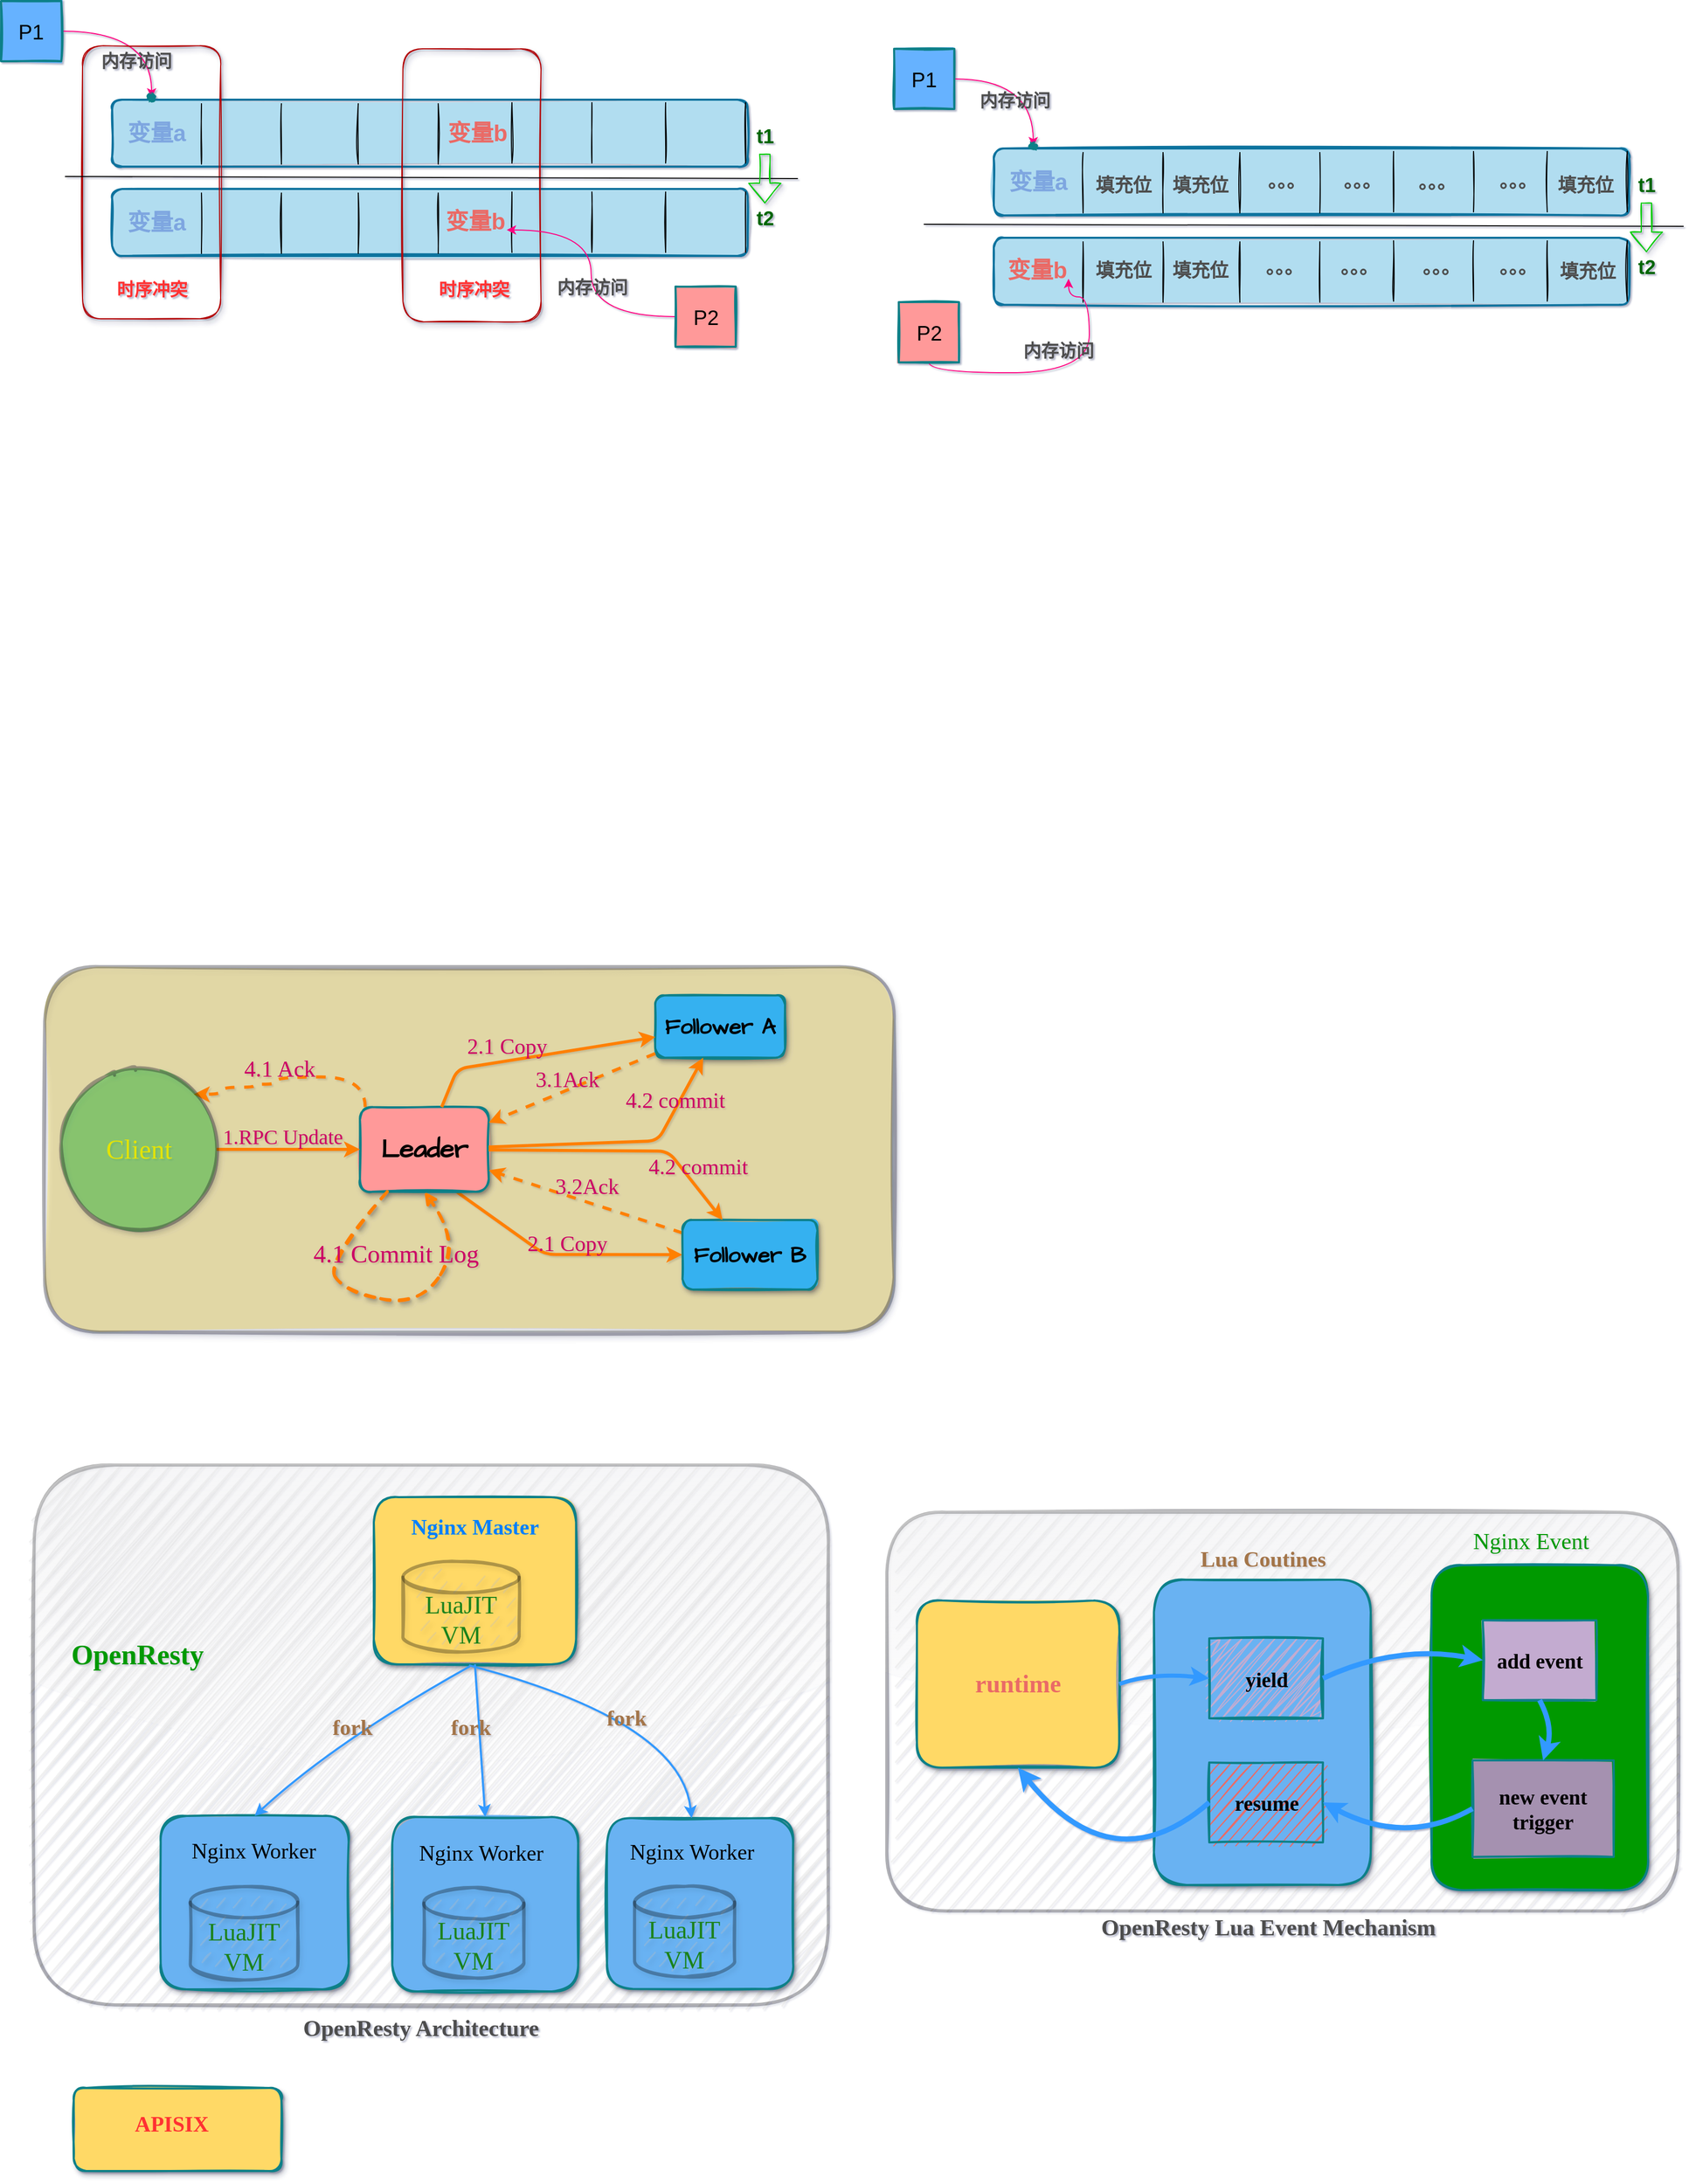 <mxfile>
    <diagram id="GVZY7AuQiqxXfrJP_eS6" name="第 1 页">
        <mxGraphModel dx="1516" dy="-810" grid="1" gridSize="10" guides="1" tooltips="1" connect="1" arrows="1" fold="1" page="0" pageScale="1" pageWidth="827" pageHeight="1169" background="none" math="0" shadow="1">
            <root>
                <mxCell id="0"/>
                <mxCell id="1" parent="0"/>
                <mxCell id="WznCXAJTclXVe1r9-bJw-1" value="&lt;b&gt;&lt;font style=&quot;font-size: 20px&quot; color=&quot;#ffff66&quot;&gt;&lt;br&gt;&lt;/font&gt;&lt;/b&gt;" style="rounded=1;whiteSpace=wrap;html=1;strokeWidth=2;fillWeight=4;hachureGap=8;hachureAngle=45;fillColor=#b1ddf0;sketch=1;strokeColor=#10739e;fillStyle=solid;" parent="1" vertex="1">
                    <mxGeometry x="-193" y="1775" width="612" height="64.5" as="geometry"/>
                </mxCell>
                <mxCell id="WznCXAJTclXVe1r9-bJw-2" value="" style="shape=partialRectangle;whiteSpace=wrap;html=1;top=0;bottom=0;fillColor=none;shadow=0;sketch=1;" parent="1" vertex="1">
                    <mxGeometry x="-107" y="1779" width="77" height="58" as="geometry"/>
                </mxCell>
                <mxCell id="WznCXAJTclXVe1r9-bJw-3" value="" style="shape=partialRectangle;whiteSpace=wrap;html=1;top=0;bottom=0;fillColor=none;sketch=1;" parent="1" vertex="1">
                    <mxGeometry x="44" y="1779" width="77" height="58" as="geometry"/>
                </mxCell>
                <mxCell id="WznCXAJTclXVe1r9-bJw-4" value="" style="shape=partialRectangle;whiteSpace=wrap;html=1;top=0;bottom=0;fillColor=none;sketch=1;" parent="1" vertex="1">
                    <mxGeometry x="192" y="1778" width="77" height="58" as="geometry"/>
                </mxCell>
                <mxCell id="WznCXAJTclXVe1r9-bJw-5" value="" style="shape=partialRectangle;whiteSpace=wrap;html=1;top=0;bottom=0;fillColor=none;sketch=1;" parent="1" vertex="1">
                    <mxGeometry x="340" y="1778" width="77" height="58" as="geometry"/>
                </mxCell>
                <mxCell id="WznCXAJTclXVe1r9-bJw-6" value="&lt;font size=&quot;1&quot; color=&quot;#7ea6e0&quot;&gt;&lt;b style=&quot;font-size: 22px&quot;&gt;变量a&lt;/b&gt;&lt;/font&gt;" style="text;html=1;strokeColor=none;fillColor=none;align=center;verticalAlign=middle;whiteSpace=wrap;rounded=0;shadow=0;sketch=1;" parent="1" vertex="1">
                    <mxGeometry x="-180" y="1793" width="60" height="30" as="geometry"/>
                </mxCell>
                <mxCell id="WznCXAJTclXVe1r9-bJw-7" value="&lt;font size=&quot;1&quot; color=&quot;#ea6b66&quot;&gt;&lt;b style=&quot;font-size: 22px&quot;&gt;变量b&lt;/b&gt;&lt;/font&gt;" style="text;html=1;strokeColor=none;fillColor=none;align=center;verticalAlign=middle;whiteSpace=wrap;rounded=0;shadow=0;sketch=1;" parent="1" vertex="1">
                    <mxGeometry x="129" y="1793" width="60" height="30" as="geometry"/>
                </mxCell>
                <mxCell id="WznCXAJTclXVe1r9-bJw-8" value="&lt;b&gt;&lt;font style=&quot;font-size: 20px&quot; color=&quot;#ffff66&quot;&gt;&lt;br&gt;&lt;/font&gt;&lt;/b&gt;" style="rounded=1;whiteSpace=wrap;html=1;strokeWidth=2;fillWeight=4;hachureGap=8;hachureAngle=45;fillColor=#b1ddf0;sketch=1;strokeColor=#10739e;fillStyle=solid;" parent="1" vertex="1">
                    <mxGeometry x="-193" y="1861" width="612" height="64.5" as="geometry"/>
                </mxCell>
                <mxCell id="WznCXAJTclXVe1r9-bJw-9" value="" style="shape=partialRectangle;whiteSpace=wrap;html=1;top=0;bottom=0;fillColor=none;shadow=0;sketch=1;" parent="1" vertex="1">
                    <mxGeometry x="-107" y="1865" width="77" height="58" as="geometry"/>
                </mxCell>
                <mxCell id="WznCXAJTclXVe1r9-bJw-10" value="" style="shape=partialRectangle;whiteSpace=wrap;html=1;top=0;bottom=0;fillColor=none;sketch=1;" parent="1" vertex="1">
                    <mxGeometry x="44" y="1865" width="77" height="58" as="geometry"/>
                </mxCell>
                <mxCell id="WznCXAJTclXVe1r9-bJw-11" value="" style="shape=partialRectangle;whiteSpace=wrap;html=1;top=0;bottom=0;fillColor=none;sketch=1;" parent="1" vertex="1">
                    <mxGeometry x="192" y="1864" width="77" height="58" as="geometry"/>
                </mxCell>
                <mxCell id="WznCXAJTclXVe1r9-bJw-12" value="" style="shape=partialRectangle;whiteSpace=wrap;html=1;top=0;bottom=0;fillColor=none;sketch=1;" parent="1" vertex="1">
                    <mxGeometry x="340" y="1864" width="77" height="58" as="geometry"/>
                </mxCell>
                <mxCell id="WznCXAJTclXVe1r9-bJw-13" value="" style="edgeStyle=orthogonalEdgeStyle;orthogonalLoop=1;jettySize=auto;html=1;fontSize=22;fontColor=#7EA6E0;curved=1;strokeColor=#FF0080;" parent="1" source="WznCXAJTclXVe1r9-bJw-15" target="WznCXAJTclXVe1r9-bJw-16" edge="1">
                    <mxGeometry relative="1" as="geometry"/>
                </mxCell>
                <mxCell id="WznCXAJTclXVe1r9-bJw-14" value="&lt;b&gt;&lt;font style=&quot;font-size: 17px&quot;&gt;内存访问&lt;/font&gt;&lt;/b&gt;" style="edgeLabel;html=1;align=center;verticalAlign=middle;resizable=0;points=[];fontSize=18;fontColor=#4D4D4D;labelBackgroundColor=none;labelBorderColor=none;" parent="WznCXAJTclXVe1r9-bJw-13" vertex="1" connectable="0">
                    <mxGeometry x="-0.576" y="-3" relative="1" as="geometry">
                        <mxPoint x="40" y="26" as="offset"/>
                    </mxGeometry>
                </mxCell>
                <mxCell id="WznCXAJTclXVe1r9-bJw-15" value="P1" style="whiteSpace=wrap;html=1;fontSize=20;strokeWidth=2;fillColor=#66B2FF;sketch=1;fillWeight=-1;hachureGap=8;fillStyle=solid;strokeColor=#0e8088;" parent="1" vertex="1">
                    <mxGeometry x="-300" y="1680" width="58" height="58" as="geometry"/>
                </mxCell>
                <mxCell id="WznCXAJTclXVe1r9-bJw-16" value="" style="shape=waypoint;sketch=1;size=6;pointerEvents=1;points=[];fillColor=#b0e3e6;resizable=0;rotatable=0;perimeter=centerPerimeter;snapToPoint=1;fontSize=20;strokeColor=#0e8088;strokeWidth=2;fillWeight=-1;hachureGap=8;fillStyle=solid;" parent="1" vertex="1">
                    <mxGeometry x="-175" y="1753" width="40" height="40" as="geometry"/>
                </mxCell>
                <mxCell id="WznCXAJTclXVe1r9-bJw-17" value="&lt;font size=&quot;1&quot; color=&quot;#ea6b66&quot;&gt;&lt;b style=&quot;font-size: 22px&quot;&gt;变量b&lt;/b&gt;&lt;/font&gt;" style="text;html=1;strokeColor=none;fillColor=none;align=center;verticalAlign=middle;whiteSpace=wrap;rounded=0;shadow=0;sketch=1;" parent="1" vertex="1">
                    <mxGeometry x="127" y="1878" width="60" height="30" as="geometry"/>
                </mxCell>
                <mxCell id="WznCXAJTclXVe1r9-bJw-18" value="&lt;font size=&quot;1&quot; color=&quot;#7ea6e0&quot;&gt;&lt;b style=&quot;font-size: 22px&quot;&gt;变量a&lt;/b&gt;&lt;/font&gt;" style="text;html=1;strokeColor=none;fillColor=none;align=center;verticalAlign=middle;whiteSpace=wrap;rounded=0;shadow=0;sketch=1;" parent="1" vertex="1">
                    <mxGeometry x="-180" y="1879" width="60" height="30" as="geometry"/>
                </mxCell>
                <mxCell id="WznCXAJTclXVe1r9-bJw-19" value="" style="rounded=1;whiteSpace=wrap;html=1;shadow=1;sketch=1;fontSize=22;glass=0;fillColor=none;strokeColor=#B20000;fontColor=#ffffff;" parent="1" vertex="1">
                    <mxGeometry x="-221.5" y="1723" width="133" height="263" as="geometry"/>
                </mxCell>
                <mxCell id="WznCXAJTclXVe1r9-bJw-20" value="&lt;font style=&quot;font-size: 17px&quot; color=&quot;#ff3333&quot;&gt;&lt;b&gt;时序冲突&lt;/b&gt;&lt;/font&gt;" style="text;html=1;strokeColor=none;fillColor=none;align=center;verticalAlign=middle;whiteSpace=wrap;rounded=0;shadow=1;glass=0;sketch=1;fontSize=22;fontColor=#7EA6E0;" parent="1" vertex="1">
                    <mxGeometry x="-191.5" y="1944" width="73" height="26" as="geometry"/>
                </mxCell>
                <mxCell id="WznCXAJTclXVe1r9-bJw-21" value="" style="rounded=1;whiteSpace=wrap;html=1;shadow=1;sketch=1;fontSize=22;glass=0;fillColor=none;strokeColor=#B20000;fontColor=#ffffff;" parent="1" vertex="1">
                    <mxGeometry x="87" y="1726" width="133" height="263" as="geometry"/>
                </mxCell>
                <mxCell id="WznCXAJTclXVe1r9-bJw-22" value="&lt;font style=&quot;font-size: 17px&quot; color=&quot;#ff3333&quot;&gt;&lt;b&gt;时序冲突&lt;/b&gt;&lt;/font&gt;" style="text;html=1;strokeColor=none;fillColor=none;align=center;verticalAlign=middle;whiteSpace=wrap;rounded=0;shadow=1;glass=0;sketch=1;fontSize=22;fontColor=#7EA6E0;" parent="1" vertex="1">
                    <mxGeometry x="119" y="1944" width="73" height="26" as="geometry"/>
                </mxCell>
                <mxCell id="WznCXAJTclXVe1r9-bJw-23" value="" style="edgeStyle=orthogonalEdgeStyle;curved=1;orthogonalLoop=1;jettySize=auto;html=1;fontSize=17;fontColor=#FF3333;strokeColor=#FF0080;entryX=1;entryY=0.75;entryDx=0;entryDy=0;" parent="1" source="WznCXAJTclXVe1r9-bJw-24" target="WznCXAJTclXVe1r9-bJw-17" edge="1">
                    <mxGeometry relative="1" as="geometry"/>
                </mxCell>
                <mxCell id="WznCXAJTclXVe1r9-bJw-24" value="P2" style="whiteSpace=wrap;html=1;fontSize=20;strokeWidth=2;fillColor=#FF9999;sketch=1;fillWeight=-1;hachureGap=8;fillStyle=solid;strokeColor=#0e8088;" parent="1" vertex="1">
                    <mxGeometry x="349.5" y="1955" width="58" height="58" as="geometry"/>
                </mxCell>
                <mxCell id="WznCXAJTclXVe1r9-bJw-25" value="&lt;font style=&quot;font-size: 19px&quot; color=&quot;#006600&quot;&gt;&lt;b&gt;t1&lt;/b&gt;&lt;/font&gt;" style="text;html=1;strokeColor=none;fillColor=none;align=center;verticalAlign=middle;whiteSpace=wrap;rounded=0;shadow=1;glass=0;sketch=1;fontSize=17;fontColor=#FF3333;strokeWidth=5;" parent="1" vertex="1">
                    <mxGeometry x="406" y="1796" width="60" height="30" as="geometry"/>
                </mxCell>
                <mxCell id="WznCXAJTclXVe1r9-bJw-26" value="&lt;font style=&quot;font-size: 19px&quot; color=&quot;#006600&quot;&gt;&lt;b&gt;t2&lt;/b&gt;&lt;/font&gt;" style="text;html=1;strokeColor=none;fillColor=none;align=center;verticalAlign=middle;whiteSpace=wrap;rounded=0;shadow=1;glass=0;sketch=1;fontSize=17;fontColor=#FF3333;" parent="1" vertex="1">
                    <mxGeometry x="406" y="1875" width="60" height="30" as="geometry"/>
                </mxCell>
                <mxCell id="WznCXAJTclXVe1r9-bJw-27" value="&lt;b&gt;&lt;font style=&quot;font-size: 20px&quot; color=&quot;#ffff66&quot;&gt;&lt;br&gt;&lt;/font&gt;&lt;/b&gt;" style="rounded=1;whiteSpace=wrap;html=1;strokeWidth=2;fillWeight=4;hachureGap=8;hachureAngle=45;fillColor=#b1ddf0;sketch=1;strokeColor=#10739e;fillStyle=solid;" parent="1" vertex="1">
                    <mxGeometry x="656" y="1822" width="612" height="64.5" as="geometry"/>
                </mxCell>
                <mxCell id="WznCXAJTclXVe1r9-bJw-28" value="" style="shape=partialRectangle;whiteSpace=wrap;html=1;top=0;bottom=0;fillColor=none;shadow=0;sketch=1;" parent="1" vertex="1">
                    <mxGeometry x="742" y="1826" width="77" height="58" as="geometry"/>
                </mxCell>
                <mxCell id="WznCXAJTclXVe1r9-bJw-29" value="" style="shape=partialRectangle;whiteSpace=wrap;html=1;top=0;bottom=0;fillColor=none;sketch=1;" parent="1" vertex="1">
                    <mxGeometry x="893" y="1826" width="77" height="58" as="geometry"/>
                </mxCell>
                <mxCell id="WznCXAJTclXVe1r9-bJw-30" value="" style="shape=partialRectangle;whiteSpace=wrap;html=1;top=0;bottom=0;fillColor=none;sketch=1;" parent="1" vertex="1">
                    <mxGeometry x="1041" y="1825" width="77" height="58" as="geometry"/>
                </mxCell>
                <mxCell id="WznCXAJTclXVe1r9-bJw-31" value="" style="shape=partialRectangle;whiteSpace=wrap;html=1;top=0;bottom=0;fillColor=none;sketch=1;" parent="1" vertex="1">
                    <mxGeometry x="1189" y="1825" width="77" height="58" as="geometry"/>
                </mxCell>
                <mxCell id="WznCXAJTclXVe1r9-bJw-32" value="&lt;font size=&quot;1&quot; color=&quot;#7ea6e0&quot;&gt;&lt;b style=&quot;font-size: 22px&quot;&gt;变量a&lt;/b&gt;&lt;/font&gt;" style="text;html=1;strokeColor=none;fillColor=none;align=center;verticalAlign=middle;whiteSpace=wrap;rounded=0;shadow=0;sketch=1;" parent="1" vertex="1">
                    <mxGeometry x="669" y="1840" width="60" height="30" as="geometry"/>
                </mxCell>
                <mxCell id="WznCXAJTclXVe1r9-bJw-33" value="&lt;font size=&quot;1&quot; color=&quot;#4d4d4d&quot;&gt;&lt;b style=&quot;font-size: 18px&quot;&gt;。。。&lt;/b&gt;&lt;/font&gt;" style="text;html=1;strokeColor=none;fillColor=none;align=center;verticalAlign=middle;whiteSpace=wrap;rounded=0;shadow=0;sketch=1;" parent="1" vertex="1">
                    <mxGeometry x="981" y="1839" width="60" height="30" as="geometry"/>
                </mxCell>
                <mxCell id="WznCXAJTclXVe1r9-bJw-34" value="&lt;b&gt;&lt;font style=&quot;font-size: 20px&quot; color=&quot;#ffff66&quot;&gt;&lt;br&gt;&lt;/font&gt;&lt;/b&gt;" style="rounded=1;whiteSpace=wrap;html=1;strokeWidth=2;fillWeight=4;hachureGap=8;hachureAngle=45;fillColor=#b1ddf0;sketch=1;strokeColor=#10739e;fillStyle=solid;" parent="1" vertex="1">
                    <mxGeometry x="656" y="1908" width="612" height="64.5" as="geometry"/>
                </mxCell>
                <mxCell id="WznCXAJTclXVe1r9-bJw-35" value="" style="shape=partialRectangle;whiteSpace=wrap;html=1;top=0;bottom=0;fillColor=none;shadow=0;sketch=1;" parent="1" vertex="1">
                    <mxGeometry x="742" y="1912" width="77" height="58" as="geometry"/>
                </mxCell>
                <mxCell id="WznCXAJTclXVe1r9-bJw-36" value="" style="shape=partialRectangle;whiteSpace=wrap;html=1;top=0;bottom=0;fillColor=none;sketch=1;" parent="1" vertex="1">
                    <mxGeometry x="893" y="1912" width="77" height="58" as="geometry"/>
                </mxCell>
                <mxCell id="WznCXAJTclXVe1r9-bJw-37" value="" style="shape=partialRectangle;whiteSpace=wrap;html=1;top=0;bottom=0;fillColor=none;sketch=1;" parent="1" vertex="1">
                    <mxGeometry x="1041" y="1911" width="77" height="58" as="geometry"/>
                </mxCell>
                <mxCell id="WznCXAJTclXVe1r9-bJw-38" value="" style="shape=partialRectangle;whiteSpace=wrap;html=1;top=0;bottom=0;fillColor=none;sketch=1;" parent="1" vertex="1">
                    <mxGeometry x="1189" y="1911" width="77" height="58" as="geometry"/>
                </mxCell>
                <mxCell id="WznCXAJTclXVe1r9-bJw-39" value="" style="edgeStyle=orthogonalEdgeStyle;orthogonalLoop=1;jettySize=auto;html=1;fontSize=22;fontColor=#7EA6E0;curved=1;strokeColor=#FF0080;" parent="1" source="WznCXAJTclXVe1r9-bJw-41" target="WznCXAJTclXVe1r9-bJw-42" edge="1">
                    <mxGeometry relative="1" as="geometry"/>
                </mxCell>
                <mxCell id="WznCXAJTclXVe1r9-bJw-40" value="&lt;b&gt;内存访问&lt;/b&gt;" style="edgeLabel;html=1;align=center;verticalAlign=middle;resizable=0;points=[];fontSize=17;fontColor=#4D4D4D;labelBackgroundColor=none;" parent="WznCXAJTclXVe1r9-bJw-39" vertex="1" connectable="0">
                    <mxGeometry x="-0.351" y="-11" relative="1" as="geometry">
                        <mxPoint x="12" y="11" as="offset"/>
                    </mxGeometry>
                </mxCell>
                <mxCell id="WznCXAJTclXVe1r9-bJw-41" value="P1" style="whiteSpace=wrap;html=1;fontSize=20;strokeWidth=2;fillColor=#66B2FF;sketch=1;fillWeight=-1;hachureGap=8;fillStyle=solid;strokeColor=#0e8088;" parent="1" vertex="1">
                    <mxGeometry x="560" y="1726" width="58" height="58" as="geometry"/>
                </mxCell>
                <mxCell id="WznCXAJTclXVe1r9-bJw-42" value="" style="shape=waypoint;sketch=1;size=6;pointerEvents=1;points=[];fillColor=#b0e3e6;resizable=0;rotatable=0;perimeter=centerPerimeter;snapToPoint=1;fontSize=20;strokeColor=#0e8088;strokeWidth=2;fillWeight=-1;hachureGap=8;fillStyle=solid;" parent="1" vertex="1">
                    <mxGeometry x="674" y="1800" width="40" height="40" as="geometry"/>
                </mxCell>
                <mxCell id="WznCXAJTclXVe1r9-bJw-43" value="&lt;font size=&quot;1&quot; color=&quot;#ea6b66&quot;&gt;&lt;b style=&quot;font-size: 22px&quot;&gt;变量b&lt;/b&gt;&lt;/font&gt;" style="text;html=1;strokeColor=none;fillColor=none;align=center;verticalAlign=middle;whiteSpace=wrap;rounded=0;shadow=0;sketch=1;" parent="1" vertex="1">
                    <mxGeometry x="668" y="1925" width="60" height="30" as="geometry"/>
                </mxCell>
                <mxCell id="WznCXAJTclXVe1r9-bJw-44" value="" style="edgeStyle=orthogonalEdgeStyle;curved=1;orthogonalLoop=1;jettySize=auto;html=1;fontSize=17;fontColor=#FF3333;strokeColor=#FF0080;entryX=1;entryY=0.75;entryDx=0;entryDy=0;" parent="1" source="WznCXAJTclXVe1r9-bJw-45" target="WznCXAJTclXVe1r9-bJw-43" edge="1">
                    <mxGeometry relative="1" as="geometry">
                        <Array as="points">
                            <mxPoint x="748" y="2038"/>
                            <mxPoint x="748" y="1965"/>
                            <mxPoint x="728" y="1965"/>
                        </Array>
                    </mxGeometry>
                </mxCell>
                <mxCell id="WznCXAJTclXVe1r9-bJw-45" value="P2" style="whiteSpace=wrap;html=1;fontSize=20;strokeWidth=2;fillColor=#FF9999;sketch=1;fillWeight=-1;hachureGap=8;fillStyle=solid;strokeColor=#0e8088;" parent="1" vertex="1">
                    <mxGeometry x="564.5" y="1970" width="58" height="58" as="geometry"/>
                </mxCell>
                <mxCell id="WznCXAJTclXVe1r9-bJw-46" value="&lt;font style=&quot;font-size: 19px&quot; color=&quot;#006600&quot;&gt;&lt;b&gt;t1&lt;/b&gt;&lt;/font&gt;" style="text;html=1;strokeColor=none;fillColor=none;align=center;verticalAlign=middle;whiteSpace=wrap;rounded=0;shadow=1;glass=0;sketch=1;fontSize=17;fontColor=#FF3333;strokeWidth=5;" parent="1" vertex="1">
                    <mxGeometry x="1255" y="1843" width="60" height="30" as="geometry"/>
                </mxCell>
                <mxCell id="WznCXAJTclXVe1r9-bJw-47" value="&lt;font style=&quot;font-size: 19px&quot; color=&quot;#006600&quot;&gt;&lt;b&gt;t2&lt;/b&gt;&lt;/font&gt;" style="text;html=1;strokeColor=none;fillColor=none;align=center;verticalAlign=middle;whiteSpace=wrap;rounded=0;shadow=1;glass=0;sketch=1;fontSize=17;fontColor=#FF3333;" parent="1" vertex="1">
                    <mxGeometry x="1255" y="1922" width="60" height="30" as="geometry"/>
                </mxCell>
                <mxCell id="WznCXAJTclXVe1r9-bJw-48" value="&lt;font size=&quot;1&quot; color=&quot;#4d4d4d&quot;&gt;&lt;b style=&quot;font-size: 18px&quot;&gt;。。。&lt;/b&gt;&lt;/font&gt;" style="text;html=1;strokeColor=none;fillColor=none;align=center;verticalAlign=middle;whiteSpace=wrap;rounded=0;shadow=0;sketch=1;" parent="1" vertex="1">
                    <mxGeometry x="908" y="1839" width="60" height="30" as="geometry"/>
                </mxCell>
                <mxCell id="WznCXAJTclXVe1r9-bJw-49" value="&lt;font size=&quot;1&quot; color=&quot;#4d4d4d&quot;&gt;&lt;b style=&quot;font-size: 18px&quot;&gt;填充位&lt;/b&gt;&lt;/font&gt;" style="text;html=1;strokeColor=none;fillColor=none;align=center;verticalAlign=middle;whiteSpace=wrap;rounded=0;shadow=0;sketch=1;" parent="1" vertex="1">
                    <mxGeometry x="825" y="1843" width="60" height="30" as="geometry"/>
                </mxCell>
                <mxCell id="WznCXAJTclXVe1r9-bJw-50" value="&lt;font size=&quot;1&quot; color=&quot;#4d4d4d&quot;&gt;&lt;b style=&quot;font-size: 18px&quot;&gt;填充位&lt;/b&gt;&lt;/font&gt;" style="text;html=1;strokeColor=none;fillColor=none;align=center;verticalAlign=middle;whiteSpace=wrap;rounded=0;shadow=0;sketch=1;" parent="1" vertex="1">
                    <mxGeometry x="750.5" y="1843" width="60" height="30" as="geometry"/>
                </mxCell>
                <mxCell id="WznCXAJTclXVe1r9-bJw-51" value="&lt;font size=&quot;1&quot; color=&quot;#4d4d4d&quot;&gt;&lt;b style=&quot;font-size: 18px&quot;&gt;填充位&lt;/b&gt;&lt;/font&gt;" style="text;html=1;strokeColor=none;fillColor=none;align=center;verticalAlign=middle;whiteSpace=wrap;rounded=0;shadow=0;sketch=1;" parent="1" vertex="1">
                    <mxGeometry x="1196" y="1843" width="60" height="30" as="geometry"/>
                </mxCell>
                <mxCell id="WznCXAJTclXVe1r9-bJw-52" value="&lt;font size=&quot;1&quot; color=&quot;#4d4d4d&quot;&gt;&lt;b style=&quot;font-size: 18px&quot;&gt;。。。&lt;/b&gt;&lt;/font&gt;" style="text;html=1;strokeColor=none;fillColor=none;align=center;verticalAlign=middle;whiteSpace=wrap;rounded=0;shadow=0;sketch=1;" parent="1" vertex="1">
                    <mxGeometry x="1053" y="1840" width="60" height="30" as="geometry"/>
                </mxCell>
                <mxCell id="WznCXAJTclXVe1r9-bJw-53" value="&lt;font size=&quot;1&quot; color=&quot;#4d4d4d&quot;&gt;&lt;b style=&quot;font-size: 18px&quot;&gt;。。。&lt;/b&gt;&lt;/font&gt;" style="text;html=1;strokeColor=none;fillColor=none;align=center;verticalAlign=middle;whiteSpace=wrap;rounded=0;shadow=0;sketch=1;" parent="1" vertex="1">
                    <mxGeometry x="1131" y="1839" width="60" height="30" as="geometry"/>
                </mxCell>
                <mxCell id="WznCXAJTclXVe1r9-bJw-54" value="&lt;font size=&quot;1&quot; color=&quot;#4d4d4d&quot;&gt;&lt;b style=&quot;font-size: 18px&quot;&gt;填充位&lt;/b&gt;&lt;/font&gt;" style="text;html=1;strokeColor=none;fillColor=none;align=center;verticalAlign=middle;whiteSpace=wrap;rounded=0;shadow=0;sketch=1;" parent="1" vertex="1">
                    <mxGeometry x="1197.5" y="1926" width="60" height="30" as="geometry"/>
                </mxCell>
                <mxCell id="WznCXAJTclXVe1r9-bJw-55" value="&lt;font size=&quot;1&quot; color=&quot;#4d4d4d&quot;&gt;&lt;b style=&quot;font-size: 18px&quot;&gt;。。。&lt;/b&gt;&lt;/font&gt;" style="text;html=1;strokeColor=none;fillColor=none;align=center;verticalAlign=middle;whiteSpace=wrap;rounded=0;shadow=0;sketch=1;" parent="1" vertex="1">
                    <mxGeometry x="1131" y="1922" width="60" height="30" as="geometry"/>
                </mxCell>
                <mxCell id="WznCXAJTclXVe1r9-bJw-56" value="&lt;font size=&quot;1&quot; color=&quot;#4d4d4d&quot;&gt;&lt;b style=&quot;font-size: 18px&quot;&gt;填充位&lt;/b&gt;&lt;/font&gt;" style="text;html=1;strokeColor=none;fillColor=none;align=center;verticalAlign=middle;whiteSpace=wrap;rounded=0;shadow=0;sketch=1;" parent="1" vertex="1">
                    <mxGeometry x="750.5" y="1925.25" width="60" height="30" as="geometry"/>
                </mxCell>
                <mxCell id="WznCXAJTclXVe1r9-bJw-57" value="&lt;font size=&quot;1&quot; color=&quot;#4d4d4d&quot;&gt;&lt;b style=&quot;font-size: 18px&quot;&gt;填充位&lt;/b&gt;&lt;/font&gt;" style="text;html=1;strokeColor=none;fillColor=none;align=center;verticalAlign=middle;whiteSpace=wrap;rounded=0;shadow=0;sketch=1;" parent="1" vertex="1">
                    <mxGeometry x="825" y="1925.25" width="60" height="30" as="geometry"/>
                </mxCell>
                <mxCell id="WznCXAJTclXVe1r9-bJw-58" value="&lt;font size=&quot;1&quot; color=&quot;#4d4d4d&quot;&gt;&lt;b style=&quot;font-size: 18px&quot;&gt;。。。&lt;/b&gt;&lt;/font&gt;" style="text;html=1;strokeColor=none;fillColor=none;align=center;verticalAlign=middle;whiteSpace=wrap;rounded=0;shadow=0;sketch=1;" parent="1" vertex="1">
                    <mxGeometry x="905.5" y="1922.25" width="60" height="30" as="geometry"/>
                </mxCell>
                <mxCell id="WznCXAJTclXVe1r9-bJw-59" value="&lt;font size=&quot;1&quot; color=&quot;#4d4d4d&quot;&gt;&lt;b style=&quot;font-size: 18px&quot;&gt;。。。&lt;/b&gt;&lt;/font&gt;" style="text;html=1;strokeColor=none;fillColor=none;align=center;verticalAlign=middle;whiteSpace=wrap;rounded=0;shadow=0;sketch=1;" parent="1" vertex="1">
                    <mxGeometry x="978" y="1922.25" width="60" height="30" as="geometry"/>
                </mxCell>
                <mxCell id="WznCXAJTclXVe1r9-bJw-60" value="&lt;font size=&quot;1&quot; color=&quot;#4d4d4d&quot;&gt;&lt;b style=&quot;font-size: 18px&quot;&gt;。。。&lt;/b&gt;&lt;/font&gt;" style="text;html=1;strokeColor=none;fillColor=none;align=center;verticalAlign=middle;whiteSpace=wrap;rounded=0;shadow=0;sketch=1;" parent="1" vertex="1">
                    <mxGeometry x="1057" y="1922" width="60" height="30" as="geometry"/>
                </mxCell>
                <mxCell id="WznCXAJTclXVe1r9-bJw-61" value="" style="endArrow=none;html=1;fontSize=18;fontColor=#4D4D4D;strokeColor=#000000;curved=1;sketch=1;" parent="1" edge="1">
                    <mxGeometry width="50" height="50" relative="1" as="geometry">
                        <mxPoint x="-238" y="1849" as="sourcePoint"/>
                        <mxPoint x="467" y="1851" as="targetPoint"/>
                    </mxGeometry>
                </mxCell>
                <mxCell id="WznCXAJTclXVe1r9-bJw-62" value="" style="endArrow=none;html=1;fontSize=18;fontColor=#4D4D4D;strokeColor=#000000;curved=1;sketch=1;" parent="1" edge="1">
                    <mxGeometry width="50" height="50" relative="1" as="geometry">
                        <mxPoint x="589" y="1895" as="sourcePoint"/>
                        <mxPoint x="1320" y="1897" as="targetPoint"/>
                    </mxGeometry>
                </mxCell>
                <mxCell id="WznCXAJTclXVe1r9-bJw-63" value="" style="shape=flexArrow;endArrow=classic;html=1;fontSize=18;fontColor=#4D4D4D;strokeColor=#00CC00;curved=1;shadow=1;sketch=1;rounded=0;" parent="1" edge="1">
                    <mxGeometry width="50" height="50" relative="1" as="geometry">
                        <mxPoint x="435.5" y="1827" as="sourcePoint"/>
                        <mxPoint x="435.5" y="1875" as="targetPoint"/>
                    </mxGeometry>
                </mxCell>
                <mxCell id="WznCXAJTclXVe1r9-bJw-64" value="" style="shape=flexArrow;endArrow=classic;html=1;fontSize=18;fontColor=#4D4D4D;strokeColor=#00CC00;curved=1;shadow=1;sketch=1;rounded=0;" parent="1" edge="1">
                    <mxGeometry width="50" height="50" relative="1" as="geometry">
                        <mxPoint x="1284.5" y="1874" as="sourcePoint"/>
                        <mxPoint x="1284.5" y="1922" as="targetPoint"/>
                    </mxGeometry>
                </mxCell>
                <mxCell id="WznCXAJTclXVe1r9-bJw-65" value="&lt;b&gt;内存访问&lt;/b&gt;" style="edgeLabel;html=1;align=center;verticalAlign=middle;resizable=0;points=[];fontSize=17;fontColor=#4D4D4D;labelBackgroundColor=none;" parent="1" vertex="1" connectable="0">
                    <mxGeometry x="718" y="2018" as="geometry"/>
                </mxCell>
                <mxCell id="WznCXAJTclXVe1r9-bJw-66" value="&lt;b&gt;内存访问&lt;/b&gt;" style="edgeLabel;html=1;align=center;verticalAlign=middle;resizable=0;points=[];fontSize=17;fontColor=#4D4D4D;labelBackgroundColor=none;" parent="1" vertex="1" connectable="0">
                    <mxGeometry x="269" y="1957" as="geometry"/>
                </mxCell>
                <mxCell id="WznCXAJTclXVe1r9-bJw-67" value="" style="rounded=1;whiteSpace=wrap;html=1;shadow=1;glass=0;fontFamily=Comic Sans MS;fontSize=26;fillColor=#EDD100;sketch=1;strokeColor=default;fontColor=#000000;gradientColor=none;fillStyle=solid;strokeWidth=3;opacity=30;" parent="1" vertex="1">
                    <mxGeometry x="-258" y="2610" width="818" height="352" as="geometry"/>
                </mxCell>
                <mxCell id="WznCXAJTclXVe1r9-bJw-68" value="&lt;div style=&quot;text-align: justify&quot;&gt;&lt;span style=&quot;font-family: &amp;quot;architects daughter&amp;quot;&quot;&gt;&lt;b&gt;&lt;font style=&quot;font-size: 21px;&quot;&gt;Follower A&lt;/font&gt;&lt;/b&gt;&lt;/span&gt;&lt;/div&gt;" style="whiteSpace=wrap;html=1;fontSize=20;strokeWidth=2;fillColor=#35B1F0;sketch=1;fillWeight=-1;hachureGap=8;fillStyle=solid;strokeColor=#0e8088;rounded=1;shadow=1;" parent="1" vertex="1">
                    <mxGeometry x="330.01" y="2637.75" width="125" height="60" as="geometry"/>
                </mxCell>
                <mxCell id="WznCXAJTclXVe1r9-bJw-69" value="" style="orthogonalLoop=1;jettySize=auto;html=1;strokeColor=#FF8000;strokeWidth=3;fontFamily=Comic Sans MS;fontSize=16;fontColor=#CC0066;exitX=0.75;exitY=1;exitDx=0;exitDy=0;" parent="1" source="WznCXAJTclXVe1r9-bJw-73" target="WznCXAJTclXVe1r9-bJw-76" edge="1">
                    <mxGeometry relative="1" as="geometry">
                        <Array as="points">
                            <mxPoint x="223.51" y="2887.25"/>
                        </Array>
                    </mxGeometry>
                </mxCell>
                <mxCell id="WznCXAJTclXVe1r9-bJw-70" value="2.1 Copy" style="edgeLabel;html=1;align=center;verticalAlign=middle;resizable=0;points=[];fontSize=21;fontFamily=Comic Sans MS;fontColor=#CC0066;labelBackgroundColor=none;" parent="WznCXAJTclXVe1r9-bJw-69" vertex="1" connectable="0">
                    <mxGeometry x="-0.369" y="3" relative="1" as="geometry">
                        <mxPoint x="43" y="9" as="offset"/>
                    </mxGeometry>
                </mxCell>
                <mxCell id="WznCXAJTclXVe1r9-bJw-71" value="" style="orthogonalLoop=1;jettySize=auto;html=1;strokeColor=#FF8000;strokeWidth=3;fontFamily=Comic Sans MS;fontSize=16;fontColor=#CC0066;elbow=vertical;dashed=1;edgeStyle=orthogonalEdgeStyle;curved=1;entryX=1;entryY=0;entryDx=0;entryDy=0;" parent="1" source="WznCXAJTclXVe1r9-bJw-73" target="WznCXAJTclXVe1r9-bJw-79" edge="1">
                    <mxGeometry relative="1" as="geometry">
                        <mxPoint x="119.76" y="2638.625" as="targetPoint"/>
                        <Array as="points">
                            <mxPoint x="50.63" y="2716.25"/>
                            <mxPoint x="-34.37" y="2716.25"/>
                            <mxPoint x="-34.37" y="2723.25"/>
                            <mxPoint x="-56.37" y="2723.25"/>
                            <mxPoint x="-56.37" y="2726.25"/>
                            <mxPoint x="-87.37" y="2726.25"/>
                            <mxPoint x="-87.37" y="2733.25"/>
                        </Array>
                    </mxGeometry>
                </mxCell>
                <mxCell id="WznCXAJTclXVe1r9-bJw-72" value="4.1 Ack" style="edgeLabel;html=1;align=center;verticalAlign=middle;resizable=0;points=[];fontSize=22;fontFamily=Comic Sans MS;fontColor=#CC0066;labelBackgroundColor=none;" parent="WznCXAJTclXVe1r9-bJw-71" vertex="1" connectable="0">
                    <mxGeometry x="0.1" relative="1" as="geometry">
                        <mxPoint x="2" y="-10" as="offset"/>
                    </mxGeometry>
                </mxCell>
                <mxCell id="WznCXAJTclXVe1r9-bJw-73" value="&lt;div style=&quot;text-align: justify&quot;&gt;&lt;span style=&quot;font-family: &amp;quot;architects daughter&amp;quot;&quot;&gt;&lt;font size=&quot;1&quot; style=&quot;&quot;&gt;&lt;b style=&quot;font-size: 25px;&quot;&gt;Leader&lt;/b&gt;&lt;/font&gt;&lt;/span&gt;&lt;/div&gt;" style="whiteSpace=wrap;html=1;fontSize=20;strokeWidth=2;fillColor=#FF9999;sketch=1;fillWeight=-1;hachureGap=8;fillStyle=solid;strokeColor=#0e8088;rounded=1;glass=0;shadow=1;" parent="1" vertex="1">
                    <mxGeometry x="45.63" y="2745.25" width="124" height="81.5" as="geometry"/>
                </mxCell>
                <mxCell id="WznCXAJTclXVe1r9-bJw-74" value="" style="edgeStyle=none;orthogonalLoop=1;jettySize=auto;html=1;strokeColor=#FF8000;strokeWidth=3;fontFamily=Comic Sans MS;fontSize=16;fontColor=#CC0066;dashed=1;" parent="1" source="WznCXAJTclXVe1r9-bJw-76" target="WznCXAJTclXVe1r9-bJw-73" edge="1">
                    <mxGeometry relative="1" as="geometry">
                        <mxPoint x="222.51" y="2779.25" as="targetPoint"/>
                    </mxGeometry>
                </mxCell>
                <mxCell id="WznCXAJTclXVe1r9-bJw-75" value="3.2Ack" style="edgeLabel;html=1;align=center;verticalAlign=middle;resizable=0;points=[];fontSize=21;fontFamily=Comic Sans MS;fontColor=#CC0066;labelBackgroundColor=none;" parent="WznCXAJTclXVe1r9-bJw-74" vertex="1" connectable="0">
                    <mxGeometry x="0.142" y="-3" relative="1" as="geometry">
                        <mxPoint x="13" y="-7" as="offset"/>
                    </mxGeometry>
                </mxCell>
                <mxCell id="WznCXAJTclXVe1r9-bJw-76" value="&lt;div style=&quot;text-align: justify&quot;&gt;&lt;span style=&quot;font-family: &amp;quot;architects daughter&amp;quot;;&quot;&gt;&lt;b&gt;&lt;font style=&quot;font-size: 21px;&quot;&gt;Follower B&lt;/font&gt;&lt;/b&gt;&lt;/span&gt;&lt;br&gt;&lt;/div&gt;" style="whiteSpace=wrap;html=1;fontSize=20;strokeWidth=2;fillColor=#35B1F0;sketch=1;fillWeight=-1;hachureGap=8;fillStyle=solid;strokeColor=#0e8088;rounded=1;shadow=1;" parent="1" vertex="1">
                    <mxGeometry x="356.22" y="2854.05" width="130" height="67" as="geometry"/>
                </mxCell>
                <mxCell id="WznCXAJTclXVe1r9-bJw-77" value="" style="edgeStyle=orthogonalEdgeStyle;orthogonalLoop=1;jettySize=auto;html=1;strokeColor=#FF8000;strokeWidth=3;fontFamily=Comic Sans MS;fontSize=26;fontColor=#999900;" parent="1" source="WznCXAJTclXVe1r9-bJw-79" target="WznCXAJTclXVe1r9-bJw-73" edge="1">
                    <mxGeometry relative="1" as="geometry">
                        <mxPoint x="-15.49" y="2786.25" as="targetPoint"/>
                        <Array as="points">
                            <mxPoint x="28.01" y="2786.75"/>
                            <mxPoint x="28.01" y="2786.75"/>
                        </Array>
                    </mxGeometry>
                </mxCell>
                <mxCell id="WznCXAJTclXVe1r9-bJw-78" value="&lt;font style=&quot;font-size: 20px;&quot;&gt;1.RPC Update&lt;/font&gt;" style="edgeLabel;html=1;align=center;verticalAlign=middle;resizable=0;points=[];fontSize=21;fontFamily=Comic Sans MS;fontColor=#CC0066;labelBackgroundColor=none;" parent="WznCXAJTclXVe1r9-bJw-77" vertex="1" connectable="0">
                    <mxGeometry x="-0.267" y="1" relative="1" as="geometry">
                        <mxPoint x="13" y="-11" as="offset"/>
                    </mxGeometry>
                </mxCell>
                <mxCell id="WznCXAJTclXVe1r9-bJw-79" value="&lt;font color=&quot;#e3e300&quot;&gt;Client&lt;/font&gt;" style="ellipse;whiteSpace=wrap;html=1;aspect=fixed;rounded=1;shadow=1;glass=0;sketch=1;fillStyle=solid;strokeColor=default;strokeWidth=3;fontFamily=Comic Sans MS;fontSize=26;fontColor=#999900;fillColor=#00CC00;gradientColor=none;opacity=30;" parent="1" vertex="1">
                    <mxGeometry x="-242.49" y="2711" width="150" height="150" as="geometry"/>
                </mxCell>
                <mxCell id="WznCXAJTclXVe1r9-bJw-80" value="" style="orthogonalLoop=1;jettySize=auto;html=1;strokeColor=#FF8000;strokeWidth=3;fontFamily=Comic Sans MS;fontSize=16;fontColor=#CC0066;" parent="1" source="WznCXAJTclXVe1r9-bJw-73" target="WznCXAJTclXVe1r9-bJw-68" edge="1">
                    <mxGeometry relative="1" as="geometry">
                        <mxPoint x="69.011" y="2648.75" as="sourcePoint"/>
                        <mxPoint x="235.41" y="2696.873" as="targetPoint"/>
                        <Array as="points">
                            <mxPoint x="139.41" y="2708.5"/>
                        </Array>
                    </mxGeometry>
                </mxCell>
                <mxCell id="WznCXAJTclXVe1r9-bJw-81" value="2.1 Copy" style="edgeLabel;html=1;align=center;verticalAlign=middle;resizable=0;points=[];fontSize=21;fontFamily=Comic Sans MS;fontColor=#CC0066;labelBackgroundColor=none;" parent="WznCXAJTclXVe1r9-bJw-80" vertex="1" connectable="0">
                    <mxGeometry x="-0.369" y="3" relative="1" as="geometry">
                        <mxPoint x="14" y="-13" as="offset"/>
                    </mxGeometry>
                </mxCell>
                <mxCell id="WznCXAJTclXVe1r9-bJw-82" value="" style="edgeStyle=none;orthogonalLoop=1;jettySize=auto;html=1;strokeColor=#FF8000;strokeWidth=3;fontFamily=Comic Sans MS;fontSize=16;fontColor=#CC0066;dashed=1;" parent="1" source="WznCXAJTclXVe1r9-bJw-68" target="WznCXAJTclXVe1r9-bJw-73" edge="1">
                    <mxGeometry relative="1" as="geometry">
                        <mxPoint x="342.01" y="2792.008" as="sourcePoint"/>
                        <mxPoint x="188.51" y="2750.747" as="targetPoint"/>
                    </mxGeometry>
                </mxCell>
                <mxCell id="WznCXAJTclXVe1r9-bJw-83" value="3.1Ack" style="edgeLabel;html=1;align=center;verticalAlign=middle;resizable=0;points=[];fontSize=21;fontFamily=Comic Sans MS;fontColor=#CC0066;labelBackgroundColor=none;" parent="WznCXAJTclXVe1r9-bJw-82" vertex="1" connectable="0">
                    <mxGeometry x="0.142" y="-3" relative="1" as="geometry">
                        <mxPoint x="7" y="-10" as="offset"/>
                    </mxGeometry>
                </mxCell>
                <mxCell id="WznCXAJTclXVe1r9-bJw-84" value="" style="orthogonalLoop=1;jettySize=auto;html=1;strokeColor=#FF8000;strokeWidth=3;fontFamily=Comic Sans MS;fontSize=16;fontColor=#CC0066;" parent="1" source="WznCXAJTclXVe1r9-bJw-73" target="WznCXAJTclXVe1r9-bJw-68" edge="1">
                    <mxGeometry relative="1" as="geometry">
                        <mxPoint x="184.01" y="2781.57" as="sourcePoint"/>
                        <mxPoint x="373.01" y="2721.75" as="targetPoint"/>
                        <Array as="points">
                            <mxPoint x="332.51" y="2777.75"/>
                        </Array>
                    </mxGeometry>
                </mxCell>
                <mxCell id="WznCXAJTclXVe1r9-bJw-85" value="4.2 commit" style="edgeLabel;html=1;align=center;verticalAlign=middle;resizable=0;points=[];fontSize=21;fontFamily=Comic Sans MS;fontColor=#CC0066;labelBackgroundColor=none;" parent="WznCXAJTclXVe1r9-bJw-84" vertex="1" connectable="0">
                    <mxGeometry x="-0.369" y="3" relative="1" as="geometry">
                        <mxPoint x="99" y="-39" as="offset"/>
                    </mxGeometry>
                </mxCell>
                <mxCell id="WznCXAJTclXVe1r9-bJw-86" value="" style="orthogonalLoop=1;jettySize=auto;html=1;strokeColor=#FF8000;strokeWidth=3;fontFamily=Comic Sans MS;fontSize=16;fontColor=#CC0066;" parent="1" source="WznCXAJTclXVe1r9-bJw-73" target="WznCXAJTclXVe1r9-bJw-76" edge="1">
                    <mxGeometry relative="1" as="geometry">
                        <mxPoint x="180.51" y="2791.652" as="sourcePoint"/>
                        <mxPoint x="383.01" y="2731.75" as="targetPoint"/>
                        <Array as="points">
                            <mxPoint x="342.51" y="2787.75"/>
                        </Array>
                    </mxGeometry>
                </mxCell>
                <mxCell id="WznCXAJTclXVe1r9-bJw-87" value="4.2 commit" style="edgeLabel;html=1;align=center;verticalAlign=middle;resizable=0;points=[];fontSize=21;fontFamily=Comic Sans MS;fontColor=#CC0066;labelBackgroundColor=none;" parent="WznCXAJTclXVe1r9-bJw-86" vertex="1" connectable="0">
                    <mxGeometry x="-0.369" y="3" relative="1" as="geometry">
                        <mxPoint x="120" y="19" as="offset"/>
                    </mxGeometry>
                </mxCell>
                <mxCell id="WznCXAJTclXVe1r9-bJw-88" value="" style="endArrow=classic;html=1;rounded=0;shadow=1;sketch=1;fontFamily=Architects Daughter;fontSource=https%3A%2F%2Ffonts.googleapis.com%2Fcss%3Ffamily%3DArchitects%2BDaughter;fontSize=23;fontColor=#3399FF;strokeColor=#FF8000;curved=1;dashed=1;strokeWidth=3;entryX=0.5;entryY=1;entryDx=0;entryDy=0;" parent="1" source="WznCXAJTclXVe1r9-bJw-73" target="WznCXAJTclXVe1r9-bJw-73" edge="1">
                    <mxGeometry width="50" height="50" relative="1" as="geometry">
                        <mxPoint x="46.348" y="2838.3" as="sourcePoint"/>
                        <mxPoint x="106.312" y="2838.3" as="targetPoint"/>
                        <Array as="points">
                            <mxPoint x="14.13" y="2892.8"/>
                            <mxPoint x="28.13" y="2922.8"/>
                            <mxPoint x="103.13" y="2936.8"/>
                            <mxPoint x="143.13" y="2876.8"/>
                        </Array>
                    </mxGeometry>
                </mxCell>
                <mxCell id="WznCXAJTclXVe1r9-bJw-89" value="&lt;span style=&quot;color: rgb(204, 0, 102); font-size: 24px;&quot;&gt;4.1 Commit Log&lt;/span&gt;" style="edgeLabel;html=1;align=center;verticalAlign=middle;resizable=0;points=[];fontSize=24;fontFamily=Comic Sans MS;fontColor=#E3E300;labelBackgroundColor=none;" parent="WznCXAJTclXVe1r9-bJw-88" vertex="1" connectable="0">
                    <mxGeometry x="-0.677" y="7" relative="1" as="geometry">
                        <mxPoint x="38" y="15" as="offset"/>
                    </mxGeometry>
                </mxCell>
                <mxCell id="WznCXAJTclXVe1r9-bJw-90" value="" style="rounded=1;whiteSpace=wrap;html=1;shadow=0;glass=1;labelBackgroundColor=#666666;sketch=1;fillStyle=zigzag;strokeColor=default;strokeWidth=3;fontFamily=Lucida Console;fontSize=17;fontColor=#4D4D4D;fillColor=#D1D1D1;gradientColor=none;opacity=30;perimeterSpacing=1;" parent="1" vertex="1">
                    <mxGeometry x="-268.19" y="3090" width="764.88" height="520" as="geometry"/>
                </mxCell>
                <mxCell id="WznCXAJTclXVe1r9-bJw-91" value="&lt;div style=&quot;text-align: justify;&quot;&gt;&lt;br&gt;&lt;/div&gt;" style="whiteSpace=wrap;html=1;fontSize=22;strokeWidth=2;fillColor=#FFD966;sketch=1;fillWeight=-1;hachureGap=8;fillStyle=solid;strokeColor=#0e8088;rounded=1;shadow=1;" parent="1" vertex="1">
                    <mxGeometry x="59" y="3121" width="194.75" height="161" as="geometry"/>
                </mxCell>
                <mxCell id="WznCXAJTclXVe1r9-bJw-92" value="" style="group" parent="1" vertex="1" connectable="0">
                    <mxGeometry x="74" y="3124" width="258" height="182" as="geometry"/>
                </mxCell>
                <mxCell id="WznCXAJTclXVe1r9-bJw-93" value="&lt;b style=&quot;&quot;&gt;&lt;font color=&quot;#007fff&quot;&gt;Nginx Master&lt;/font&gt;&lt;/b&gt;" style="edgeLabel;html=1;align=center;verticalAlign=middle;resizable=0;points=[];fontSize=21;fontFamily=Comic Sans MS;fontColor=#EA6B66;labelBackgroundColor=none;fontStyle=0" parent="WznCXAJTclXVe1r9-bJw-92" vertex="1" connectable="0">
                    <mxGeometry x="96.273" y="20.819" as="geometry">
                        <mxPoint x="-15" y="5" as="offset"/>
                    </mxGeometry>
                </mxCell>
                <mxCell id="WznCXAJTclXVe1r9-bJw-94" value="&lt;font style=&quot;font-size: 24px;&quot;&gt;LuaJIT&lt;br&gt;VM&lt;br&gt;&lt;/font&gt;" style="shape=cylinder3;whiteSpace=wrap;html=1;boundedLbl=1;backgroundOutline=1;size=15;rounded=0;shadow=1;glass=0;labelBackgroundColor=none;sketch=1;fillStyle=dashed;strokeColor=default;strokeWidth=3;fontFamily=Comic Sans MS;fontSize=21;fontColor=#1A821A;fillColor=#BDBDBD;gradientColor=none;opacity=30;" parent="WznCXAJTclXVe1r9-bJw-92" vertex="1">
                    <mxGeometry x="13" y="59" width="111.93" height="87.17" as="geometry"/>
                </mxCell>
                <mxCell id="WznCXAJTclXVe1r9-bJw-95" value="&lt;div style=&quot;text-align: justify;&quot;&gt;&lt;br&gt;&lt;/div&gt;" style="whiteSpace=wrap;html=1;fontSize=22;strokeWidth=2;fillColor=#69B2F2;sketch=1;fillWeight=-1;hachureGap=8;fillStyle=solid;strokeColor=#0e8088;rounded=1;shadow=1;" parent="1" vertex="1">
                    <mxGeometry x="-146.25" y="3428" width="181" height="167" as="geometry"/>
                </mxCell>
                <mxCell id="WznCXAJTclXVe1r9-bJw-96" value="" style="group" parent="1" vertex="1" connectable="0">
                    <mxGeometry x="-132.5" y="3436" width="241" height="183" as="geometry"/>
                </mxCell>
                <mxCell id="WznCXAJTclXVe1r9-bJw-97" value="&lt;span style=&quot;color: rgb(0, 0, 0); text-align: justify;&quot;&gt;Nginx Worker&lt;/span&gt;" style="edgeLabel;html=1;align=center;verticalAlign=middle;resizable=0;points=[];fontSize=21;fontFamily=Comic Sans MS;fontColor=#EA6B66;labelBackgroundColor=none;fontStyle=0" parent="WznCXAJTclXVe1r9-bJw-96" vertex="1" connectable="0">
                    <mxGeometry x="89.93" y="20.933" as="geometry">
                        <mxPoint x="-15" y="5" as="offset"/>
                    </mxGeometry>
                </mxCell>
                <mxCell id="WznCXAJTclXVe1r9-bJw-98" value="&lt;font style=&quot;font-size: 24px;&quot;&gt;LuaJIT&lt;br&gt;VM&lt;br&gt;&lt;/font&gt;" style="shape=cylinder3;whiteSpace=wrap;html=1;boundedLbl=1;backgroundOutline=1;size=15;rounded=0;shadow=1;glass=0;labelBackgroundColor=none;sketch=1;fillStyle=dashed;strokeColor=default;strokeWidth=3;fontFamily=Comic Sans MS;fontSize=21;fontColor=#1A821A;fillColor=#BDBDBD;gradientColor=none;opacity=30;" parent="WznCXAJTclXVe1r9-bJw-96" vertex="1">
                    <mxGeometry x="14.75" y="60" width="103.5" height="90" as="geometry"/>
                </mxCell>
                <mxCell id="WznCXAJTclXVe1r9-bJw-99" value="&lt;div style=&quot;text-align: justify;&quot;&gt;&lt;br&gt;&lt;/div&gt;" style="whiteSpace=wrap;html=1;fontSize=22;strokeWidth=2;fillColor=#69B2F2;sketch=1;fillWeight=-1;hachureGap=8;fillStyle=solid;strokeColor=#0e8088;rounded=1;shadow=1;" parent="1" vertex="1">
                    <mxGeometry x="76.75" y="3429" width="179" height="168" as="geometry"/>
                </mxCell>
                <mxCell id="WznCXAJTclXVe1r9-bJw-100" value="" style="group" parent="1" vertex="1" connectable="0">
                    <mxGeometry x="132.95" y="3435" width="329.8" height="177" as="geometry"/>
                </mxCell>
                <mxCell id="WznCXAJTclXVe1r9-bJw-101" value="&lt;span style=&quot;color: rgb(0, 0, 0); text-align: justify;&quot;&gt;Nginx Worker&lt;/span&gt;" style="edgeLabel;html=1;align=center;verticalAlign=middle;resizable=0;points=[];fontSize=21;fontFamily=Comic Sans MS;fontColor=#EA6B66;labelBackgroundColor=none;fontStyle=0" parent="WznCXAJTclXVe1r9-bJw-100" vertex="1" connectable="0">
                    <mxGeometry x="44.196" y="24.115" as="geometry">
                        <mxPoint x="-15" y="5" as="offset"/>
                    </mxGeometry>
                </mxCell>
                <mxCell id="WznCXAJTclXVe1r9-bJw-102" value="&lt;font style=&quot;font-size: 24px;&quot;&gt;LuaJIT&lt;br&gt;VM&lt;br&gt;&lt;/font&gt;" style="shape=cylinder3;whiteSpace=wrap;html=1;boundedLbl=1;backgroundOutline=1;size=15;rounded=0;shadow=1;glass=0;labelBackgroundColor=none;sketch=1;fillStyle=dashed;strokeColor=default;strokeWidth=3;fontFamily=Comic Sans MS;fontSize=21;fontColor=#1A821A;fillColor=#BDBDBD;gradientColor=none;opacity=30;" parent="WznCXAJTclXVe1r9-bJw-100" vertex="1">
                    <mxGeometry x="-25.785" y="61.902" width="96.343" height="87.049" as="geometry"/>
                </mxCell>
                <mxCell id="WznCXAJTclXVe1r9-bJw-103" value="&lt;div style=&quot;text-align: justify;&quot;&gt;&lt;br&gt;&lt;/div&gt;" style="whiteSpace=wrap;html=1;fontSize=22;strokeWidth=2;fillColor=#69B2F2;sketch=1;fillWeight=-1;hachureGap=8;fillStyle=solid;strokeColor=#0e8088;rounded=1;shadow=1;" parent="WznCXAJTclXVe1r9-bJw-100" vertex="1">
                    <mxGeometry x="150.611" y="-4.836" width="179.189" height="164.426" as="geometry"/>
                </mxCell>
                <mxCell id="WznCXAJTclXVe1r9-bJw-104" value="&lt;span style=&quot;color: rgb(0, 0, 0); text-align: justify;&quot;&gt;Nginx Worker&lt;/span&gt;" style="edgeLabel;html=1;align=center;verticalAlign=middle;resizable=0;points=[];fontSize=21;fontFamily=Comic Sans MS;fontColor=#EA6B66;labelBackgroundColor=none;fontStyle=0" parent="WznCXAJTclXVe1r9-bJw-100" vertex="1" connectable="0">
                    <mxGeometry x="247.122" y="23.148" as="geometry">
                        <mxPoint x="-15" y="5" as="offset"/>
                    </mxGeometry>
                </mxCell>
                <mxCell id="WznCXAJTclXVe1r9-bJw-105" value="&lt;font style=&quot;font-size: 24px;&quot;&gt;LuaJIT&lt;br&gt;VM&lt;br&gt;&lt;/font&gt;" style="shape=cylinder3;whiteSpace=wrap;html=1;boundedLbl=1;backgroundOutline=1;size=15;rounded=0;shadow=1;glass=0;labelBackgroundColor=none;sketch=1;fillStyle=dashed;strokeColor=default;strokeWidth=3;fontFamily=Comic Sans MS;fontSize=21;fontColor=#1A821A;fillColor=#BDBDBD;gradientColor=none;opacity=30;" parent="WznCXAJTclXVe1r9-bJw-100" vertex="1">
                    <mxGeometry x="177.141" y="60.934" width="96.343" height="87.049" as="geometry"/>
                </mxCell>
                <mxCell id="WznCXAJTclXVe1r9-bJw-106" value="" style="curved=1;endArrow=classic;html=1;strokeColor=#3399FF;strokeWidth=2;fontFamily=Lucida Console;fontSize=20;fontColor=#1A821A;elbow=vertical;exitX=0.475;exitY=1.012;exitDx=0;exitDy=0;exitPerimeter=0;entryX=0.5;entryY=0;entryDx=0;entryDy=0;" parent="1" source="WznCXAJTclXVe1r9-bJw-91" target="WznCXAJTclXVe1r9-bJw-95" edge="1">
                    <mxGeometry width="50" height="50" relative="1" as="geometry">
                        <mxPoint x="-104.25" y="3370" as="sourcePoint"/>
                        <mxPoint x="-142.25" y="3132" as="targetPoint"/>
                        <Array as="points">
                            <mxPoint x="20.75" y="3357"/>
                        </Array>
                    </mxGeometry>
                </mxCell>
                <mxCell id="WznCXAJTclXVe1r9-bJw-107" value="" style="curved=1;endArrow=classic;html=1;strokeColor=#3399FF;strokeWidth=2;fontFamily=Lucida Console;fontSize=20;fontColor=#1A821A;elbow=vertical;exitX=0.471;exitY=1.006;exitDx=0;exitDy=0;exitPerimeter=0;" parent="1" source="WznCXAJTclXVe1r9-bJw-91" target="WznCXAJTclXVe1r9-bJw-103" edge="1">
                    <mxGeometry width="50" height="50" relative="1" as="geometry">
                        <mxPoint x="548.745" y="3261.998" as="sourcePoint"/>
                        <mxPoint x="330.97" y="3397.97" as="targetPoint"/>
                        <Array as="points">
                            <mxPoint x="355.75" y="3337"/>
                        </Array>
                    </mxGeometry>
                </mxCell>
                <mxCell id="WznCXAJTclXVe1r9-bJw-108" value="" style="curved=1;endArrow=classic;html=1;strokeColor=#3399FF;strokeWidth=2;fontFamily=Lucida Console;fontSize=20;fontColor=#1A821A;elbow=vertical;entryX=0.5;entryY=0;entryDx=0;entryDy=0;exitX=0.5;exitY=1;exitDx=0;exitDy=0;" parent="1" source="WznCXAJTclXVe1r9-bJw-91" target="WznCXAJTclXVe1r9-bJw-99" edge="1">
                    <mxGeometry width="50" height="50" relative="1" as="geometry">
                        <mxPoint x="172.75" y="3288" as="sourcePoint"/>
                        <mxPoint x="359.518" y="3439" as="targetPoint"/>
                        <Array as="points"/>
                    </mxGeometry>
                </mxCell>
                <mxCell id="WznCXAJTclXVe1r9-bJw-109" value="&lt;b style=&quot;&quot;&gt;&lt;font color=&quot;#a37448&quot;&gt;fork&lt;/font&gt;&lt;/b&gt;" style="edgeLabel;html=1;align=center;verticalAlign=middle;resizable=0;points=[];fontSize=21;fontFamily=Comic Sans MS;fontColor=#EA6B66;labelBackgroundColor=none;fontStyle=0" parent="1" vertex="1" connectable="0">
                    <mxGeometry x="161.75" y="3344" as="geometry">
                        <mxPoint x="-10" y="-1" as="offset"/>
                    </mxGeometry>
                </mxCell>
                <mxCell id="WznCXAJTclXVe1r9-bJw-110" value="&lt;b style=&quot;&quot;&gt;&lt;font color=&quot;#a37448&quot;&gt;fork&lt;/font&gt;&lt;/b&gt;" style="edgeLabel;html=1;align=center;verticalAlign=middle;resizable=0;points=[];fontSize=21;fontFamily=Comic Sans MS;fontColor=#EA6B66;labelBackgroundColor=none;fontStyle=0" parent="1" vertex="1" connectable="0">
                    <mxGeometry x="47.75" y="3344" as="geometry">
                        <mxPoint x="-10" y="-1" as="offset"/>
                    </mxGeometry>
                </mxCell>
                <mxCell id="WznCXAJTclXVe1r9-bJw-111" value="&lt;b style=&quot;&quot;&gt;&lt;font color=&quot;#a37448&quot;&gt;fork&lt;/font&gt;&lt;/b&gt;" style="edgeLabel;html=1;align=center;verticalAlign=middle;resizable=0;points=[];fontSize=21;fontFamily=Comic Sans MS;fontColor=#EA6B66;labelBackgroundColor=none;fontStyle=0" parent="1" vertex="1" connectable="0">
                    <mxGeometry x="311.75" y="3335" as="geometry">
                        <mxPoint x="-10" y="-1" as="offset"/>
                    </mxGeometry>
                </mxCell>
                <mxCell id="WznCXAJTclXVe1r9-bJw-112" value="" style="shape=image;html=1;verticalAlign=top;verticalLabelPosition=bottom;labelBackgroundColor=#ffffff;imageAspect=0;aspect=fixed;image=https://pixelpig-1253685321.cos.ap-guangzhou.myqcloud.com/blog/Lua/openresty/bird.png;fontFamily=Comic Sans MS;fontSize=21;fontColor=#FF8000;imageBackground=none;" parent="1" vertex="1">
                    <mxGeometry x="-239.13" y="3130" width="136.83" height="126" as="geometry"/>
                </mxCell>
                <mxCell id="WznCXAJTclXVe1r9-bJw-113" value="&lt;b style=&quot;font-size: 27px;&quot;&gt;&lt;font color=&quot;#009900&quot; style=&quot;font-size: 27px;&quot;&gt;OpenResty&lt;/font&gt;&lt;/b&gt;" style="edgeLabel;html=1;align=center;verticalAlign=middle;resizable=0;points=[];fontSize=27;fontFamily=Comic Sans MS;fontColor=#EA6B66;labelBackgroundColor=none;fontStyle=0" parent="1" vertex="1" connectable="0">
                    <mxGeometry x="-154.3" y="3268" as="geometry">
                        <mxPoint x="-15" y="5" as="offset"/>
                    </mxGeometry>
                </mxCell>
                <mxCell id="WznCXAJTclXVe1r9-bJw-114" value="&lt;b&gt;&lt;font style=&quot;font-size: 22px;&quot;&gt;OpenResty Architecture&lt;/font&gt;&lt;/b&gt;" style="edgeLabel;html=1;align=center;verticalAlign=middle;resizable=0;points=[];fontSize=21;fontFamily=Comic Sans MS;fontColor=#4D4D4D;labelBackgroundColor=none;fontStyle=0" parent="1" vertex="1" connectable="0">
                    <mxGeometry x="118.75" y="3628" as="geometry">
                        <mxPoint x="-15" y="5" as="offset"/>
                    </mxGeometry>
                </mxCell>
                <mxCell id="WznCXAJTclXVe1r9-bJw-115" value="" style="rounded=1;whiteSpace=wrap;html=1;shadow=0;glass=1;labelBackgroundColor=#666666;sketch=1;fillStyle=hachure;strokeColor=default;strokeWidth=3;fontFamily=Lucida Console;fontSize=17;fontColor=#4D4D4D;fillColor=#cfcfcf;gradientColor=none;opacity=30;perimeterSpacing=1;" parent="1" vertex="1">
                    <mxGeometry x="553" y="3135.5" width="762" height="384" as="geometry"/>
                </mxCell>
                <mxCell id="WznCXAJTclXVe1r9-bJw-116" value="&lt;b&gt;&lt;font style=&quot;font-size: 22px;&quot;&gt;OpenResty Lua Event M&lt;/font&gt;&lt;/b&gt;&lt;span style=&quot;font-size: 22px;&quot;&gt;&lt;b&gt;echanism&lt;/b&gt;&lt;/span&gt;" style="edgeLabel;html=1;align=center;verticalAlign=middle;resizable=0;points=[];fontSize=21;fontFamily=Comic Sans MS;fontColor=#4D4D4D;labelBackgroundColor=none;fontStyle=0" parent="1" vertex="1" connectable="0">
                    <mxGeometry x="936" y="3534.5" as="geometry">
                        <mxPoint x="-16" y="1" as="offset"/>
                    </mxGeometry>
                </mxCell>
                <mxCell id="WznCXAJTclXVe1r9-bJw-117" value="&lt;div style=&quot;text-align: justify;&quot;&gt;&lt;font color=&quot;#ea6b66&quot; face=&quot;Comic Sans MS&quot; style=&quot;font-size: 24px;&quot;&gt;&lt;b&gt;runtime&lt;/b&gt;&lt;/font&gt;&lt;/div&gt;" style="whiteSpace=wrap;html=1;fontSize=22;strokeWidth=2;fillColor=#FFD966;sketch=1;fillWeight=-1;hachureGap=8;fillStyle=solid;strokeColor=#0e8088;rounded=1;shadow=1;" parent="1" vertex="1">
                    <mxGeometry x="582" y="3220.5" width="194.75" height="161" as="geometry"/>
                </mxCell>
                <mxCell id="WznCXAJTclXVe1r9-bJw-118" value="&lt;div style=&quot;text-align: justify;&quot;&gt;&lt;br&gt;&lt;/div&gt;" style="whiteSpace=wrap;html=1;fontSize=22;strokeWidth=2;fillColor=#69B2F2;sketch=1;fillWeight=-1;hachureGap=8;fillStyle=solid;strokeColor=#0e8088;rounded=1;shadow=1;" parent="1" vertex="1">
                    <mxGeometry x="810.24" y="3200.5" width="208.76" height="294" as="geometry"/>
                </mxCell>
                <mxCell id="WznCXAJTclXVe1r9-bJw-119" value="&lt;div style=&quot;text-align: justify;&quot;&gt;&lt;br&gt;&lt;/div&gt;" style="whiteSpace=wrap;html=1;fontSize=22;strokeWidth=2;fillColor=#009900;sketch=1;fillWeight=-1;hachureGap=8;fillStyle=solid;strokeColor=#0e8088;rounded=1;shadow=1;" parent="1" vertex="1">
                    <mxGeometry x="1077.64" y="3186.5" width="208.36" height="313" as="geometry"/>
                </mxCell>
                <mxCell id="WznCXAJTclXVe1r9-bJw-120" value="&lt;b style=&quot;&quot;&gt;&lt;font color=&quot;#a37448&quot;&gt;Lua Coutines&lt;/font&gt;&lt;/b&gt;" style="edgeLabel;html=1;align=center;verticalAlign=middle;resizable=0;points=[];fontSize=21;fontFamily=Comic Sans MS;fontColor=#EA6B66;labelBackgroundColor=none;fontStyle=0" parent="1" vertex="1" connectable="0">
                    <mxGeometry x="924.5" y="3181.5" as="geometry">
                        <mxPoint x="-10" y="-1" as="offset"/>
                    </mxGeometry>
                </mxCell>
                <mxCell id="WznCXAJTclXVe1r9-bJw-121" value="&lt;span style=&quot;font-size: 22px; text-align: justify;&quot;&gt;&lt;font color=&quot;#009900&quot;&gt;Nginx Event&lt;/font&gt;&lt;/span&gt;" style="edgeLabel;html=1;align=center;verticalAlign=middle;resizable=0;points=[];fontSize=21;fontFamily=Comic Sans MS;fontColor=#EA6B66;labelBackgroundColor=none;fontStyle=0" parent="1" vertex="1" connectable="0">
                    <mxGeometry x="1183" y="3164.5" as="geometry">
                        <mxPoint x="-10" y="-1" as="offset"/>
                    </mxGeometry>
                </mxCell>
                <mxCell id="WznCXAJTclXVe1r9-bJw-122" value="&lt;div style=&quot;text-align: justify&quot;&gt;&lt;font face=&quot;Comic Sans MS&quot;&gt;&lt;b&gt;yield&lt;/b&gt;&lt;/font&gt;&lt;/div&gt;" style="whiteSpace=wrap;html=1;fontSize=20;strokeWidth=2;fillColor=#C3ABD0;sketch=1;fillWeight=-1;hachureGap=8;fillStyle=zigzag;strokeColor=#0e8088;" parent="1" vertex="1">
                    <mxGeometry x="863.5" y="3257" width="109.5" height="77" as="geometry"/>
                </mxCell>
                <mxCell id="WznCXAJTclXVe1r9-bJw-123" value="&lt;div style=&quot;text-align: justify&quot;&gt;&lt;font face=&quot;Comic Sans MS&quot;&gt;&lt;b&gt;resume&lt;/b&gt;&lt;/font&gt;&lt;/div&gt;" style="whiteSpace=wrap;html=1;fontSize=20;strokeWidth=2;fillColor=#EA6B66;sketch=1;fillWeight=-1;hachureGap=8;fillStyle=auto;strokeColor=#0e8088;" parent="1" vertex="1">
                    <mxGeometry x="863.5" y="3376.5" width="109.5" height="77" as="geometry"/>
                </mxCell>
                <mxCell id="WznCXAJTclXVe1r9-bJw-124" value="&lt;div style=&quot;text-align: justify&quot;&gt;&lt;font face=&quot;Comic Sans MS&quot;&gt;&lt;b&gt;add event&lt;/b&gt;&lt;/font&gt;&lt;/div&gt;" style="whiteSpace=wrap;html=1;fontSize=20;strokeWidth=2;fillColor=#C3ABD0;sketch=1;fillWeight=-1;hachureGap=8;fillStyle=solid;strokeColor=#0e8088;" parent="1" vertex="1">
                    <mxGeometry x="1126.88" y="3239.5" width="109.5" height="77" as="geometry"/>
                </mxCell>
                <mxCell id="WznCXAJTclXVe1r9-bJw-125" value="&lt;div style=&quot;&quot;&gt;&lt;b style=&quot;&quot;&gt;&lt;font face=&quot;Lucida Console&quot;&gt;new event trigger&lt;/font&gt;&lt;/b&gt;&lt;/div&gt;" style="whiteSpace=wrap;html=1;fontSize=20;strokeWidth=2;fillColor=#A591B0;sketch=1;fillWeight=-1;hachureGap=8;fillStyle=solid;strokeColor=#0e8088;align=center;" parent="1" vertex="1">
                    <mxGeometry x="1117" y="3374.5" width="136" height="93" as="geometry"/>
                </mxCell>
                <mxCell id="WznCXAJTclXVe1r9-bJw-126" value="" style="curved=1;endArrow=classic;html=1;strokeColor=#3399FF;strokeWidth=5;fontFamily=Lucida Console;fontSize=20;fontColor=#1A821A;elbow=vertical;entryX=0;entryY=0.5;entryDx=0;entryDy=0;exitX=1;exitY=0.5;exitDx=0;exitDy=0;" parent="1" source="WznCXAJTclXVe1r9-bJw-122" target="WznCXAJTclXVe1r9-bJw-124" edge="1">
                    <mxGeometry width="50" height="50" relative="1" as="geometry">
                        <mxPoint x="1054.125" y="2906.5" as="sourcePoint"/>
                        <mxPoint x="1064" y="3053.5" as="targetPoint"/>
                        <Array as="points">
                            <mxPoint x="1044" y="3262.5"/>
                        </Array>
                    </mxGeometry>
                </mxCell>
                <mxCell id="WznCXAJTclXVe1r9-bJw-127" value="" style="curved=1;endArrow=classic;html=1;strokeColor=#3399FF;strokeWidth=5;fontFamily=Lucida Console;fontSize=20;fontColor=#1A821A;elbow=vertical;entryX=0.5;entryY=0;entryDx=0;entryDy=0;exitX=0.5;exitY=1;exitDx=0;exitDy=0;" parent="1" source="WznCXAJTclXVe1r9-bJw-124" target="WznCXAJTclXVe1r9-bJw-125" edge="1">
                    <mxGeometry width="50" height="50" relative="1" as="geometry">
                        <mxPoint x="1347.62" y="3292" as="sourcePoint"/>
                        <mxPoint x="1501.5" y="3274.5" as="targetPoint"/>
                        <Array as="points">
                            <mxPoint x="1195" y="3341.5"/>
                        </Array>
                    </mxGeometry>
                </mxCell>
                <mxCell id="WznCXAJTclXVe1r9-bJw-128" value="" style="curved=1;endArrow=classic;html=1;strokeColor=#3399FF;strokeWidth=5;fontFamily=Lucida Console;fontSize=20;fontColor=#1A821A;elbow=vertical;entryX=1;entryY=0.5;entryDx=0;entryDy=0;exitX=0;exitY=0.5;exitDx=0;exitDy=0;" parent="1" source="WznCXAJTclXVe1r9-bJw-125" target="WznCXAJTclXVe1r9-bJw-123" edge="1">
                    <mxGeometry width="50" height="50" relative="1" as="geometry">
                        <mxPoint x="1402.56" y="3280.5" as="sourcePoint"/>
                        <mxPoint x="1405.93" y="3338.5" as="targetPoint"/>
                        <Array as="points">
                            <mxPoint x="1053" y="3457.5"/>
                        </Array>
                    </mxGeometry>
                </mxCell>
                <mxCell id="WznCXAJTclXVe1r9-bJw-129" value="" style="curved=1;endArrow=classic;html=1;strokeColor=#3399FF;strokeWidth=4;fontFamily=Lucida Console;fontSize=20;fontColor=#1A821A;elbow=vertical;entryX=0;entryY=0.5;entryDx=0;entryDy=0;exitX=1;exitY=0.5;exitDx=0;exitDy=0;" parent="1" source="WznCXAJTclXVe1r9-bJw-117" target="WznCXAJTclXVe1r9-bJw-122" edge="1">
                    <mxGeometry width="50" height="50" relative="1" as="geometry">
                        <mxPoint x="1424.13" y="3376.5" as="sourcePoint"/>
                        <mxPoint x="1427.5" y="3434.5" as="targetPoint"/>
                        <Array as="points">
                            <mxPoint x="808" y="3289.5"/>
                        </Array>
                    </mxGeometry>
                </mxCell>
                <mxCell id="WznCXAJTclXVe1r9-bJw-130" value="" style="curved=1;endArrow=classic;html=1;strokeColor=#3399FF;strokeWidth=5;fontFamily=Lucida Console;fontSize=20;fontColor=#1A821A;elbow=vertical;entryX=0.5;entryY=1;entryDx=0;entryDy=0;exitX=0;exitY=0.5;exitDx=0;exitDy=0;" parent="1" source="WznCXAJTclXVe1r9-bJw-123" target="WznCXAJTclXVe1r9-bJw-117" edge="1">
                    <mxGeometry width="50" height="50" relative="1" as="geometry">
                        <mxPoint x="750.5" y="3507.5" as="sourcePoint"/>
                        <mxPoint x="606.5" y="3501.5" as="targetPoint"/>
                        <Array as="points">
                            <mxPoint x="771" y="3495.5"/>
                        </Array>
                    </mxGeometry>
                </mxCell>
                <mxCell id="2" value="&lt;div style=&quot;text-align: justify;&quot;&gt;&lt;br&gt;&lt;/div&gt;" style="whiteSpace=wrap;html=1;fontSize=22;strokeWidth=2;fillColor=#FFD966;sketch=1;fillWeight=-1;hachureGap=8;fillStyle=solid;strokeColor=#0e8088;rounded=1;shadow=1;" vertex="1" parent="1">
                    <mxGeometry x="-230" y="3690" width="200" height="80" as="geometry"/>
                </mxCell>
                <mxCell id="6" value="&lt;b style=&quot;color: rgb(234 , 107 , 102)&quot;&gt;&lt;font color=&quot;#ff3333&quot;&gt;APISIX&lt;/font&gt;&lt;/b&gt;" style="edgeLabel;html=1;align=center;verticalAlign=middle;resizable=0;points=[];fontSize=21;fontFamily=Comic Sans MS;fontColor=#4D4D4D;labelBackgroundColor=none;fontStyle=0" vertex="1" connectable="0" parent="1">
                    <mxGeometry x="-121" y="3720" as="geometry">
                        <mxPoint x="-15" y="5" as="offset"/>
                    </mxGeometry>
                </mxCell>
            </root>
        </mxGraphModel>
    </diagram>
</mxfile>